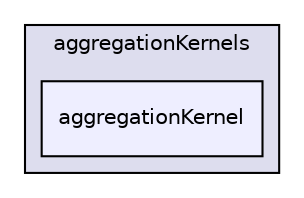 digraph "/home/alberto/OpenFOAM-dev/albertop-dev/applications/development/OpenQBMM-dev/OpenQBMM-dev/src/quadratureMethods/populationBalanceModels/populationBalanceSubModels/aggregationKernels/aggregationKernel" {
  bgcolor=transparent;
  compound=true
  node [ fontsize="10", fontname="Helvetica"];
  edge [ labelfontsize="10", labelfontname="Helvetica"];
  subgraph clusterdir_6e005538c4c224a34282bf757016703a {
    graph [ bgcolor="#ddddee", pencolor="black", label="aggregationKernels" fontname="Helvetica", fontsize="10", URL="dir_6e005538c4c224a34282bf757016703a.html"]
  dir_d9b916c5f069d44758b29cd53c9f53b0 [shape=box, label="aggregationKernel", style="filled", fillcolor="#eeeeff", pencolor="black", URL="dir_d9b916c5f069d44758b29cd53c9f53b0.html"];
  }
}
